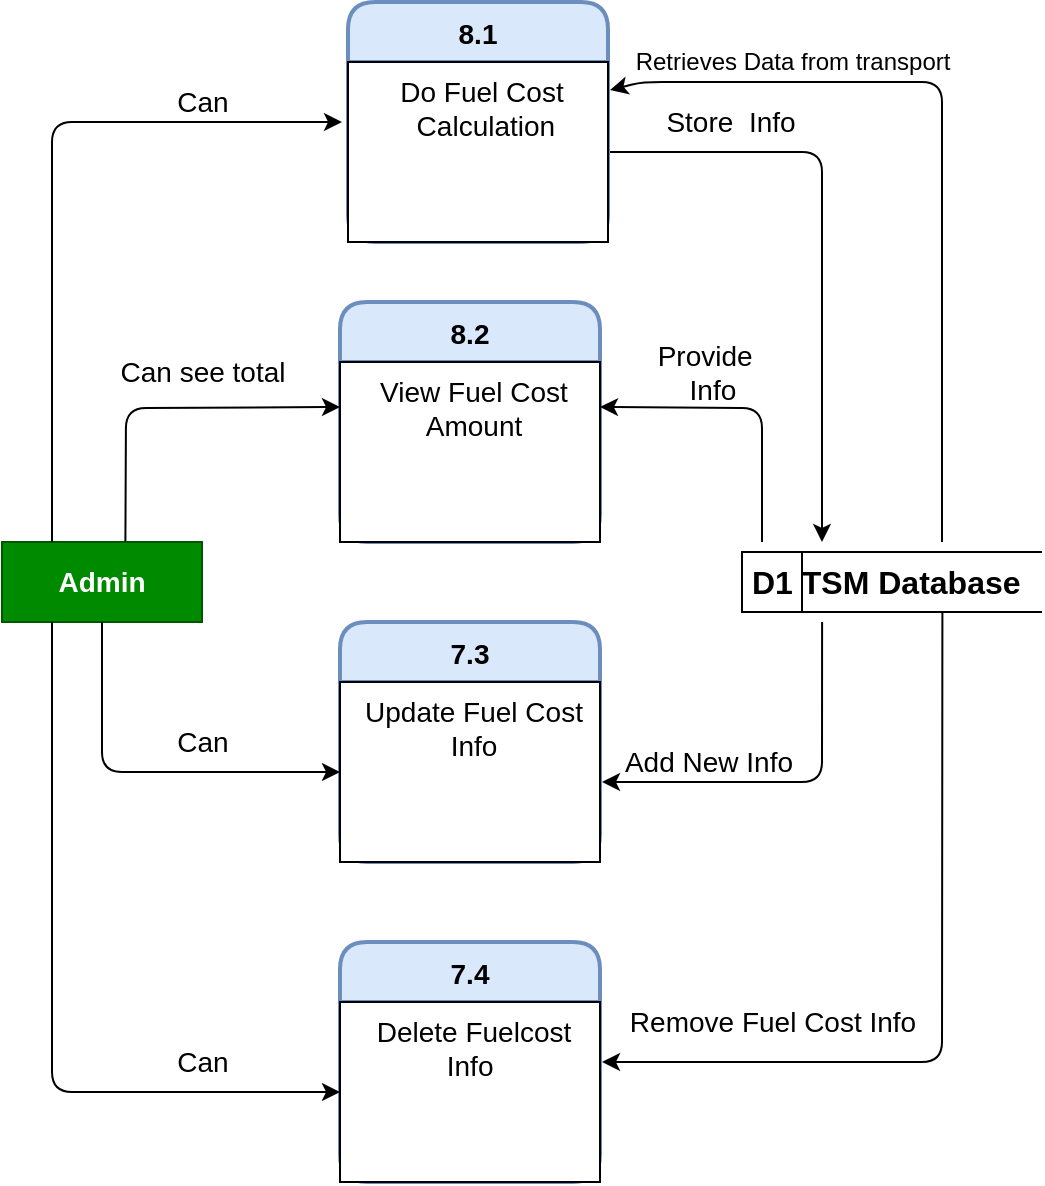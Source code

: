 <mxfile version="15.3.4" type="github">
  <diagram id="cFz4u4BG2L1Be8sLQZ2V" name="Page-1">
    <mxGraphModel dx="1036" dy="571" grid="1" gridSize="10" guides="1" tooltips="1" connect="1" arrows="1" fold="1" page="1" pageScale="1" pageWidth="827" pageHeight="1169" math="0" shadow="0">
      <root>
        <mxCell id="0" />
        <mxCell id="1" parent="0" />
        <mxCell id="vh5Wb2GA9aIOl87hTC1C-47" value="8.2" style="swimlane;childLayout=stackLayout;horizontal=1;startSize=30;horizontalStack=0;rounded=1;fontSize=14;fontStyle=1;strokeWidth=2;resizeParent=0;resizeLast=1;shadow=0;dashed=0;align=center;hachureGap=4;pointerEvents=0;fillColor=#dae8fc;strokeColor=#6c8ebf;" vertex="1" parent="1">
          <mxGeometry x="339" y="370" width="130" height="120" as="geometry" />
        </mxCell>
        <mxCell id="vh5Wb2GA9aIOl87hTC1C-48" value="View Fuel Cost&#xa;Amount" style="align=center;spacingLeft=4;fontSize=14;verticalAlign=top;resizable=0;rotatable=0;part=1;" vertex="1" parent="vh5Wb2GA9aIOl87hTC1C-47">
          <mxGeometry y="30" width="130" height="90" as="geometry" />
        </mxCell>
        <mxCell id="vh5Wb2GA9aIOl87hTC1C-49" value="" style="align=center;spacingLeft=4;fontSize=14;verticalAlign=top;resizable=0;rotatable=0;part=1;" vertex="1" parent="vh5Wb2GA9aIOl87hTC1C-47">
          <mxGeometry y="120" width="130" as="geometry" />
        </mxCell>
        <mxCell id="vh5Wb2GA9aIOl87hTC1C-50" value="" style="align=center;spacingLeft=4;fontSize=14;verticalAlign=top;resizable=0;rotatable=0;part=1;" vertex="1" parent="vh5Wb2GA9aIOl87hTC1C-47">
          <mxGeometry y="120" width="130" as="geometry" />
        </mxCell>
        <mxCell id="vh5Wb2GA9aIOl87hTC1C-51" value="7.3" style="swimlane;childLayout=stackLayout;horizontal=1;startSize=30;horizontalStack=0;rounded=1;fontSize=14;fontStyle=1;strokeWidth=2;resizeParent=0;resizeLast=1;shadow=0;dashed=0;align=center;hachureGap=4;pointerEvents=0;fillColor=#dae8fc;strokeColor=#6c8ebf;" vertex="1" parent="1">
          <mxGeometry x="339" y="530" width="130" height="120" as="geometry" />
        </mxCell>
        <mxCell id="vh5Wb2GA9aIOl87hTC1C-52" value="Update Fuel Cost&#xa;Info" style="align=center;spacingLeft=4;fontSize=14;verticalAlign=top;resizable=0;rotatable=0;part=1;" vertex="1" parent="vh5Wb2GA9aIOl87hTC1C-51">
          <mxGeometry y="30" width="130" height="90" as="geometry" />
        </mxCell>
        <mxCell id="vh5Wb2GA9aIOl87hTC1C-53" value="" style="align=center;spacingLeft=4;fontSize=14;verticalAlign=top;resizable=0;rotatable=0;part=1;" vertex="1" parent="vh5Wb2GA9aIOl87hTC1C-51">
          <mxGeometry y="120" width="130" as="geometry" />
        </mxCell>
        <mxCell id="vh5Wb2GA9aIOl87hTC1C-54" value="" style="align=center;spacingLeft=4;fontSize=14;verticalAlign=top;resizable=0;rotatable=0;part=1;" vertex="1" parent="vh5Wb2GA9aIOl87hTC1C-51">
          <mxGeometry y="120" width="130" as="geometry" />
        </mxCell>
        <mxCell id="vh5Wb2GA9aIOl87hTC1C-55" value="7.4" style="swimlane;childLayout=stackLayout;horizontal=1;startSize=30;horizontalStack=0;rounded=1;fontSize=14;fontStyle=1;strokeWidth=2;resizeParent=0;resizeLast=1;shadow=0;dashed=0;align=center;hachureGap=4;pointerEvents=0;fillColor=#dae8fc;strokeColor=#6c8ebf;" vertex="1" parent="1">
          <mxGeometry x="339" y="690" width="130" height="120" as="geometry" />
        </mxCell>
        <mxCell id="vh5Wb2GA9aIOl87hTC1C-56" value="Delete Fuelcost&#xa;Info " style="align=center;spacingLeft=4;fontSize=14;verticalAlign=top;resizable=0;rotatable=0;part=1;" vertex="1" parent="vh5Wb2GA9aIOl87hTC1C-55">
          <mxGeometry y="30" width="130" height="90" as="geometry" />
        </mxCell>
        <mxCell id="vh5Wb2GA9aIOl87hTC1C-57" value="" style="align=center;spacingLeft=4;fontSize=14;verticalAlign=top;resizable=0;rotatable=0;part=1;" vertex="1" parent="vh5Wb2GA9aIOl87hTC1C-55">
          <mxGeometry y="120" width="130" as="geometry" />
        </mxCell>
        <mxCell id="vh5Wb2GA9aIOl87hTC1C-58" value="" style="align=center;spacingLeft=4;fontSize=14;verticalAlign=top;resizable=0;rotatable=0;part=1;" vertex="1" parent="vh5Wb2GA9aIOl87hTC1C-55">
          <mxGeometry y="120" width="130" as="geometry" />
        </mxCell>
        <mxCell id="vh5Wb2GA9aIOl87hTC1C-59" value="&lt;font style=&quot;font-size: 14px&quot;&gt;&lt;b&gt;Admin&lt;/b&gt;&lt;/font&gt;" style="whiteSpace=wrap;html=1;align=center;hachureGap=4;pointerEvents=0;fillColor=#008a00;strokeColor=#005700;fontColor=#ffffff;" vertex="1" parent="1">
          <mxGeometry x="170" y="490" width="100" height="40" as="geometry" />
        </mxCell>
        <mxCell id="vh5Wb2GA9aIOl87hTC1C-60" value="&lt;font size=&quot;3&quot;&gt;&lt;b&gt;D1 TSM Database&lt;/b&gt;&lt;/font&gt;" style="html=1;dashed=0;whitespace=wrap;shape=mxgraph.dfd.dataStoreID;align=left;spacingLeft=3;points=[[0,0],[0.5,0],[1,0],[0,0.5],[1,0.5],[0,1],[0.5,1],[1,1]];hachureGap=4;pointerEvents=0;" vertex="1" parent="1">
          <mxGeometry x="540" y="495" width="150" height="30" as="geometry" />
        </mxCell>
        <mxCell id="vh5Wb2GA9aIOl87hTC1C-61" value="" style="endArrow=classic;html=1;sourcePerimeterSpacing=8;targetPerimeterSpacing=8;exitX=1;exitY=0.5;exitDx=0;exitDy=0;" edge="1" parent="1">
          <mxGeometry x="170" y="220" width="50" height="50" as="geometry">
            <mxPoint x="469" y="295" as="sourcePoint" />
            <mxPoint x="580" y="490" as="targetPoint" />
            <Array as="points">
              <mxPoint x="580" y="295" />
            </Array>
          </mxGeometry>
        </mxCell>
        <mxCell id="vh5Wb2GA9aIOl87hTC1C-62" value="&lt;font style=&quot;font-size: 14px&quot;&gt;Store&amp;nbsp; Info&lt;/font&gt;" style="text;html=1;align=center;verticalAlign=middle;resizable=0;points=[];autosize=1;strokeColor=none;fillColor=none;" vertex="1" parent="1">
          <mxGeometry x="494" y="270" width="80" height="20" as="geometry" />
        </mxCell>
        <mxCell id="vh5Wb2GA9aIOl87hTC1C-63" value="" style="endArrow=classic;html=1;sourcePerimeterSpacing=8;targetPerimeterSpacing=8;entryX=1;entryY=0.25;entryDx=0;entryDy=0;" edge="1" parent="1" target="vh5Wb2GA9aIOl87hTC1C-48">
          <mxGeometry x="170" y="220" width="50" height="50" as="geometry">
            <mxPoint x="550" y="490" as="sourcePoint" />
            <mxPoint x="400" y="480" as="targetPoint" />
            <Array as="points">
              <mxPoint x="550" y="423" />
            </Array>
          </mxGeometry>
        </mxCell>
        <mxCell id="vh5Wb2GA9aIOl87hTC1C-64" value="&lt;font style=&quot;font-size: 14px&quot;&gt;Provide&amp;nbsp;&lt;br&gt;&amp;nbsp;Info&lt;/font&gt;" style="text;html=1;align=center;verticalAlign=middle;resizable=0;points=[];autosize=1;strokeColor=none;fillColor=none;" vertex="1" parent="1">
          <mxGeometry x="488" y="390" width="70" height="30" as="geometry" />
        </mxCell>
        <mxCell id="vh5Wb2GA9aIOl87hTC1C-65" value="" style="endArrow=classic;html=1;sourcePerimeterSpacing=8;targetPerimeterSpacing=8;exitX=0.25;exitY=0;exitDx=0;exitDy=0;" edge="1" parent="1" source="vh5Wb2GA9aIOl87hTC1C-59">
          <mxGeometry x="170" y="220" width="50" height="50" as="geometry">
            <mxPoint x="350" y="520" as="sourcePoint" />
            <mxPoint x="340" y="280" as="targetPoint" />
            <Array as="points">
              <mxPoint x="195" y="280" />
            </Array>
          </mxGeometry>
        </mxCell>
        <mxCell id="vh5Wb2GA9aIOl87hTC1C-66" value="&lt;font style=&quot;font-size: 14px&quot;&gt;Can&lt;/font&gt;" style="text;html=1;align=center;verticalAlign=middle;resizable=0;points=[];autosize=1;strokeColor=none;fillColor=none;" vertex="1" parent="1">
          <mxGeometry x="250" y="260" width="40" height="20" as="geometry" />
        </mxCell>
        <mxCell id="vh5Wb2GA9aIOl87hTC1C-67" value="" style="endArrow=classic;html=1;sourcePerimeterSpacing=8;targetPerimeterSpacing=8;exitX=0.617;exitY=-0.006;exitDx=0;exitDy=0;exitPerimeter=0;entryX=0;entryY=0.25;entryDx=0;entryDy=0;" edge="1" parent="1" source="vh5Wb2GA9aIOl87hTC1C-59" target="vh5Wb2GA9aIOl87hTC1C-48">
          <mxGeometry x="170" y="220" width="50" height="50" as="geometry">
            <mxPoint x="350" y="520" as="sourcePoint" />
            <mxPoint x="400" y="470" as="targetPoint" />
            <Array as="points">
              <mxPoint x="232" y="423" />
            </Array>
          </mxGeometry>
        </mxCell>
        <mxCell id="vh5Wb2GA9aIOl87hTC1C-68" value="&lt;font style=&quot;font-size: 14px&quot;&gt;Can see total&lt;/font&gt;" style="text;html=1;align=center;verticalAlign=middle;resizable=0;points=[];autosize=1;strokeColor=none;fillColor=none;" vertex="1" parent="1">
          <mxGeometry x="220" y="395" width="100" height="20" as="geometry" />
        </mxCell>
        <mxCell id="vh5Wb2GA9aIOl87hTC1C-69" value="" style="endArrow=classic;html=1;sourcePerimeterSpacing=8;targetPerimeterSpacing=8;exitX=0.5;exitY=1;exitDx=0;exitDy=0;entryX=0;entryY=0.5;entryDx=0;entryDy=0;" edge="1" parent="1" source="vh5Wb2GA9aIOl87hTC1C-59" target="vh5Wb2GA9aIOl87hTC1C-52">
          <mxGeometry x="170" y="220" width="50" height="50" as="geometry">
            <mxPoint x="350" y="520" as="sourcePoint" />
            <mxPoint x="400" y="470" as="targetPoint" />
            <Array as="points">
              <mxPoint x="220" y="605" />
            </Array>
          </mxGeometry>
        </mxCell>
        <mxCell id="vh5Wb2GA9aIOl87hTC1C-70" value="&lt;font style=&quot;font-size: 14px&quot;&gt;Can&lt;/font&gt;" style="text;html=1;align=center;verticalAlign=middle;resizable=0;points=[];autosize=1;strokeColor=none;fillColor=none;" vertex="1" parent="1">
          <mxGeometry x="250" y="580" width="40" height="20" as="geometry" />
        </mxCell>
        <mxCell id="vh5Wb2GA9aIOl87hTC1C-71" value="" style="endArrow=classic;html=1;sourcePerimeterSpacing=8;targetPerimeterSpacing=8;exitX=0.25;exitY=1;exitDx=0;exitDy=0;entryX=0;entryY=0.5;entryDx=0;entryDy=0;" edge="1" parent="1" source="vh5Wb2GA9aIOl87hTC1C-59" target="vh5Wb2GA9aIOl87hTC1C-56">
          <mxGeometry x="170" y="220" width="50" height="50" as="geometry">
            <mxPoint x="350" y="520" as="sourcePoint" />
            <mxPoint x="400" y="470" as="targetPoint" />
            <Array as="points">
              <mxPoint x="195" y="765" />
            </Array>
          </mxGeometry>
        </mxCell>
        <mxCell id="vh5Wb2GA9aIOl87hTC1C-72" value="&lt;font style=&quot;font-size: 14px&quot;&gt;Can&lt;/font&gt;" style="text;html=1;align=center;verticalAlign=middle;resizable=0;points=[];autosize=1;strokeColor=none;fillColor=none;" vertex="1" parent="1">
          <mxGeometry x="250" y="740" width="40" height="20" as="geometry" />
        </mxCell>
        <mxCell id="vh5Wb2GA9aIOl87hTC1C-73" value="" style="endArrow=classic;html=1;sourcePerimeterSpacing=8;targetPerimeterSpacing=8;exitX=0.267;exitY=1.167;exitDx=0;exitDy=0;exitPerimeter=0;" edge="1" parent="1" source="vh5Wb2GA9aIOl87hTC1C-60">
          <mxGeometry x="170" y="220" width="50" height="50" as="geometry">
            <mxPoint x="350" y="750" as="sourcePoint" />
            <mxPoint x="470" y="610" as="targetPoint" />
            <Array as="points">
              <mxPoint x="580" y="610" />
            </Array>
          </mxGeometry>
        </mxCell>
        <mxCell id="vh5Wb2GA9aIOl87hTC1C-74" value="&lt;font style=&quot;font-size: 14px&quot;&gt;Add New Info&lt;/font&gt;" style="text;html=1;align=center;verticalAlign=middle;resizable=0;points=[];autosize=1;strokeColor=none;fillColor=none;" vertex="1" parent="1">
          <mxGeometry x="473" y="590" width="100" height="20" as="geometry" />
        </mxCell>
        <mxCell id="vh5Wb2GA9aIOl87hTC1C-75" value="" style="endArrow=classic;html=1;sourcePerimeterSpacing=8;targetPerimeterSpacing=8;exitX=0.668;exitY=0.986;exitDx=0;exitDy=0;exitPerimeter=0;" edge="1" parent="1" source="vh5Wb2GA9aIOl87hTC1C-60">
          <mxGeometry x="170" y="220" width="50" height="50" as="geometry">
            <mxPoint x="350" y="750" as="sourcePoint" />
            <mxPoint x="470" y="750" as="targetPoint" />
            <Array as="points">
              <mxPoint x="640" y="750" />
            </Array>
          </mxGeometry>
        </mxCell>
        <mxCell id="vh5Wb2GA9aIOl87hTC1C-76" value="&lt;font style=&quot;font-size: 14px&quot;&gt;Remove Fuel Cost Info&lt;/font&gt;" style="text;html=1;align=center;verticalAlign=middle;resizable=0;points=[];autosize=1;strokeColor=none;fillColor=none;" vertex="1" parent="1">
          <mxGeometry x="475" y="720" width="160" height="20" as="geometry" />
        </mxCell>
        <mxCell id="vh5Wb2GA9aIOl87hTC1C-78" value="8.1" style="swimlane;childLayout=stackLayout;horizontal=1;startSize=30;horizontalStack=0;rounded=1;fontSize=14;fontStyle=1;strokeWidth=2;resizeParent=0;resizeLast=1;shadow=0;dashed=0;align=center;hachureGap=4;pointerEvents=0;fillColor=#dae8fc;strokeColor=#6c8ebf;" vertex="1" parent="1">
          <mxGeometry x="343" y="220" width="130" height="120" as="geometry" />
        </mxCell>
        <mxCell id="vh5Wb2GA9aIOl87hTC1C-79" value="Do Fuel Cost&#xa; Calculation" style="align=center;spacingLeft=4;fontSize=14;verticalAlign=top;resizable=0;rotatable=0;part=1;" vertex="1" parent="vh5Wb2GA9aIOl87hTC1C-78">
          <mxGeometry y="30" width="130" height="90" as="geometry" />
        </mxCell>
        <mxCell id="vh5Wb2GA9aIOl87hTC1C-80" value="" style="align=center;spacingLeft=4;fontSize=14;verticalAlign=top;resizable=0;rotatable=0;part=1;" vertex="1" parent="vh5Wb2GA9aIOl87hTC1C-78">
          <mxGeometry y="120" width="130" as="geometry" />
        </mxCell>
        <mxCell id="vh5Wb2GA9aIOl87hTC1C-81" value="" style="align=center;spacingLeft=4;fontSize=14;verticalAlign=top;resizable=0;rotatable=0;part=1;" vertex="1" parent="vh5Wb2GA9aIOl87hTC1C-78">
          <mxGeometry y="120" width="130" as="geometry" />
        </mxCell>
        <mxCell id="vh5Wb2GA9aIOl87hTC1C-82" value="" style="endArrow=classic;html=1;sourcePerimeterSpacing=8;targetPerimeterSpacing=8;" edge="1" parent="1">
          <mxGeometry width="50" height="50" relative="1" as="geometry">
            <mxPoint x="640" y="490" as="sourcePoint" />
            <mxPoint x="474" y="264" as="targetPoint" />
            <Array as="points">
              <mxPoint x="640" y="260" />
              <mxPoint x="490" y="260" />
            </Array>
          </mxGeometry>
        </mxCell>
        <mxCell id="vh5Wb2GA9aIOl87hTC1C-84" value="Retrieves Data from transport" style="text;html=1;align=center;verticalAlign=middle;resizable=0;points=[];autosize=1;strokeColor=none;fillColor=none;" vertex="1" parent="1">
          <mxGeometry x="480" y="240" width="170" height="20" as="geometry" />
        </mxCell>
      </root>
    </mxGraphModel>
  </diagram>
</mxfile>
